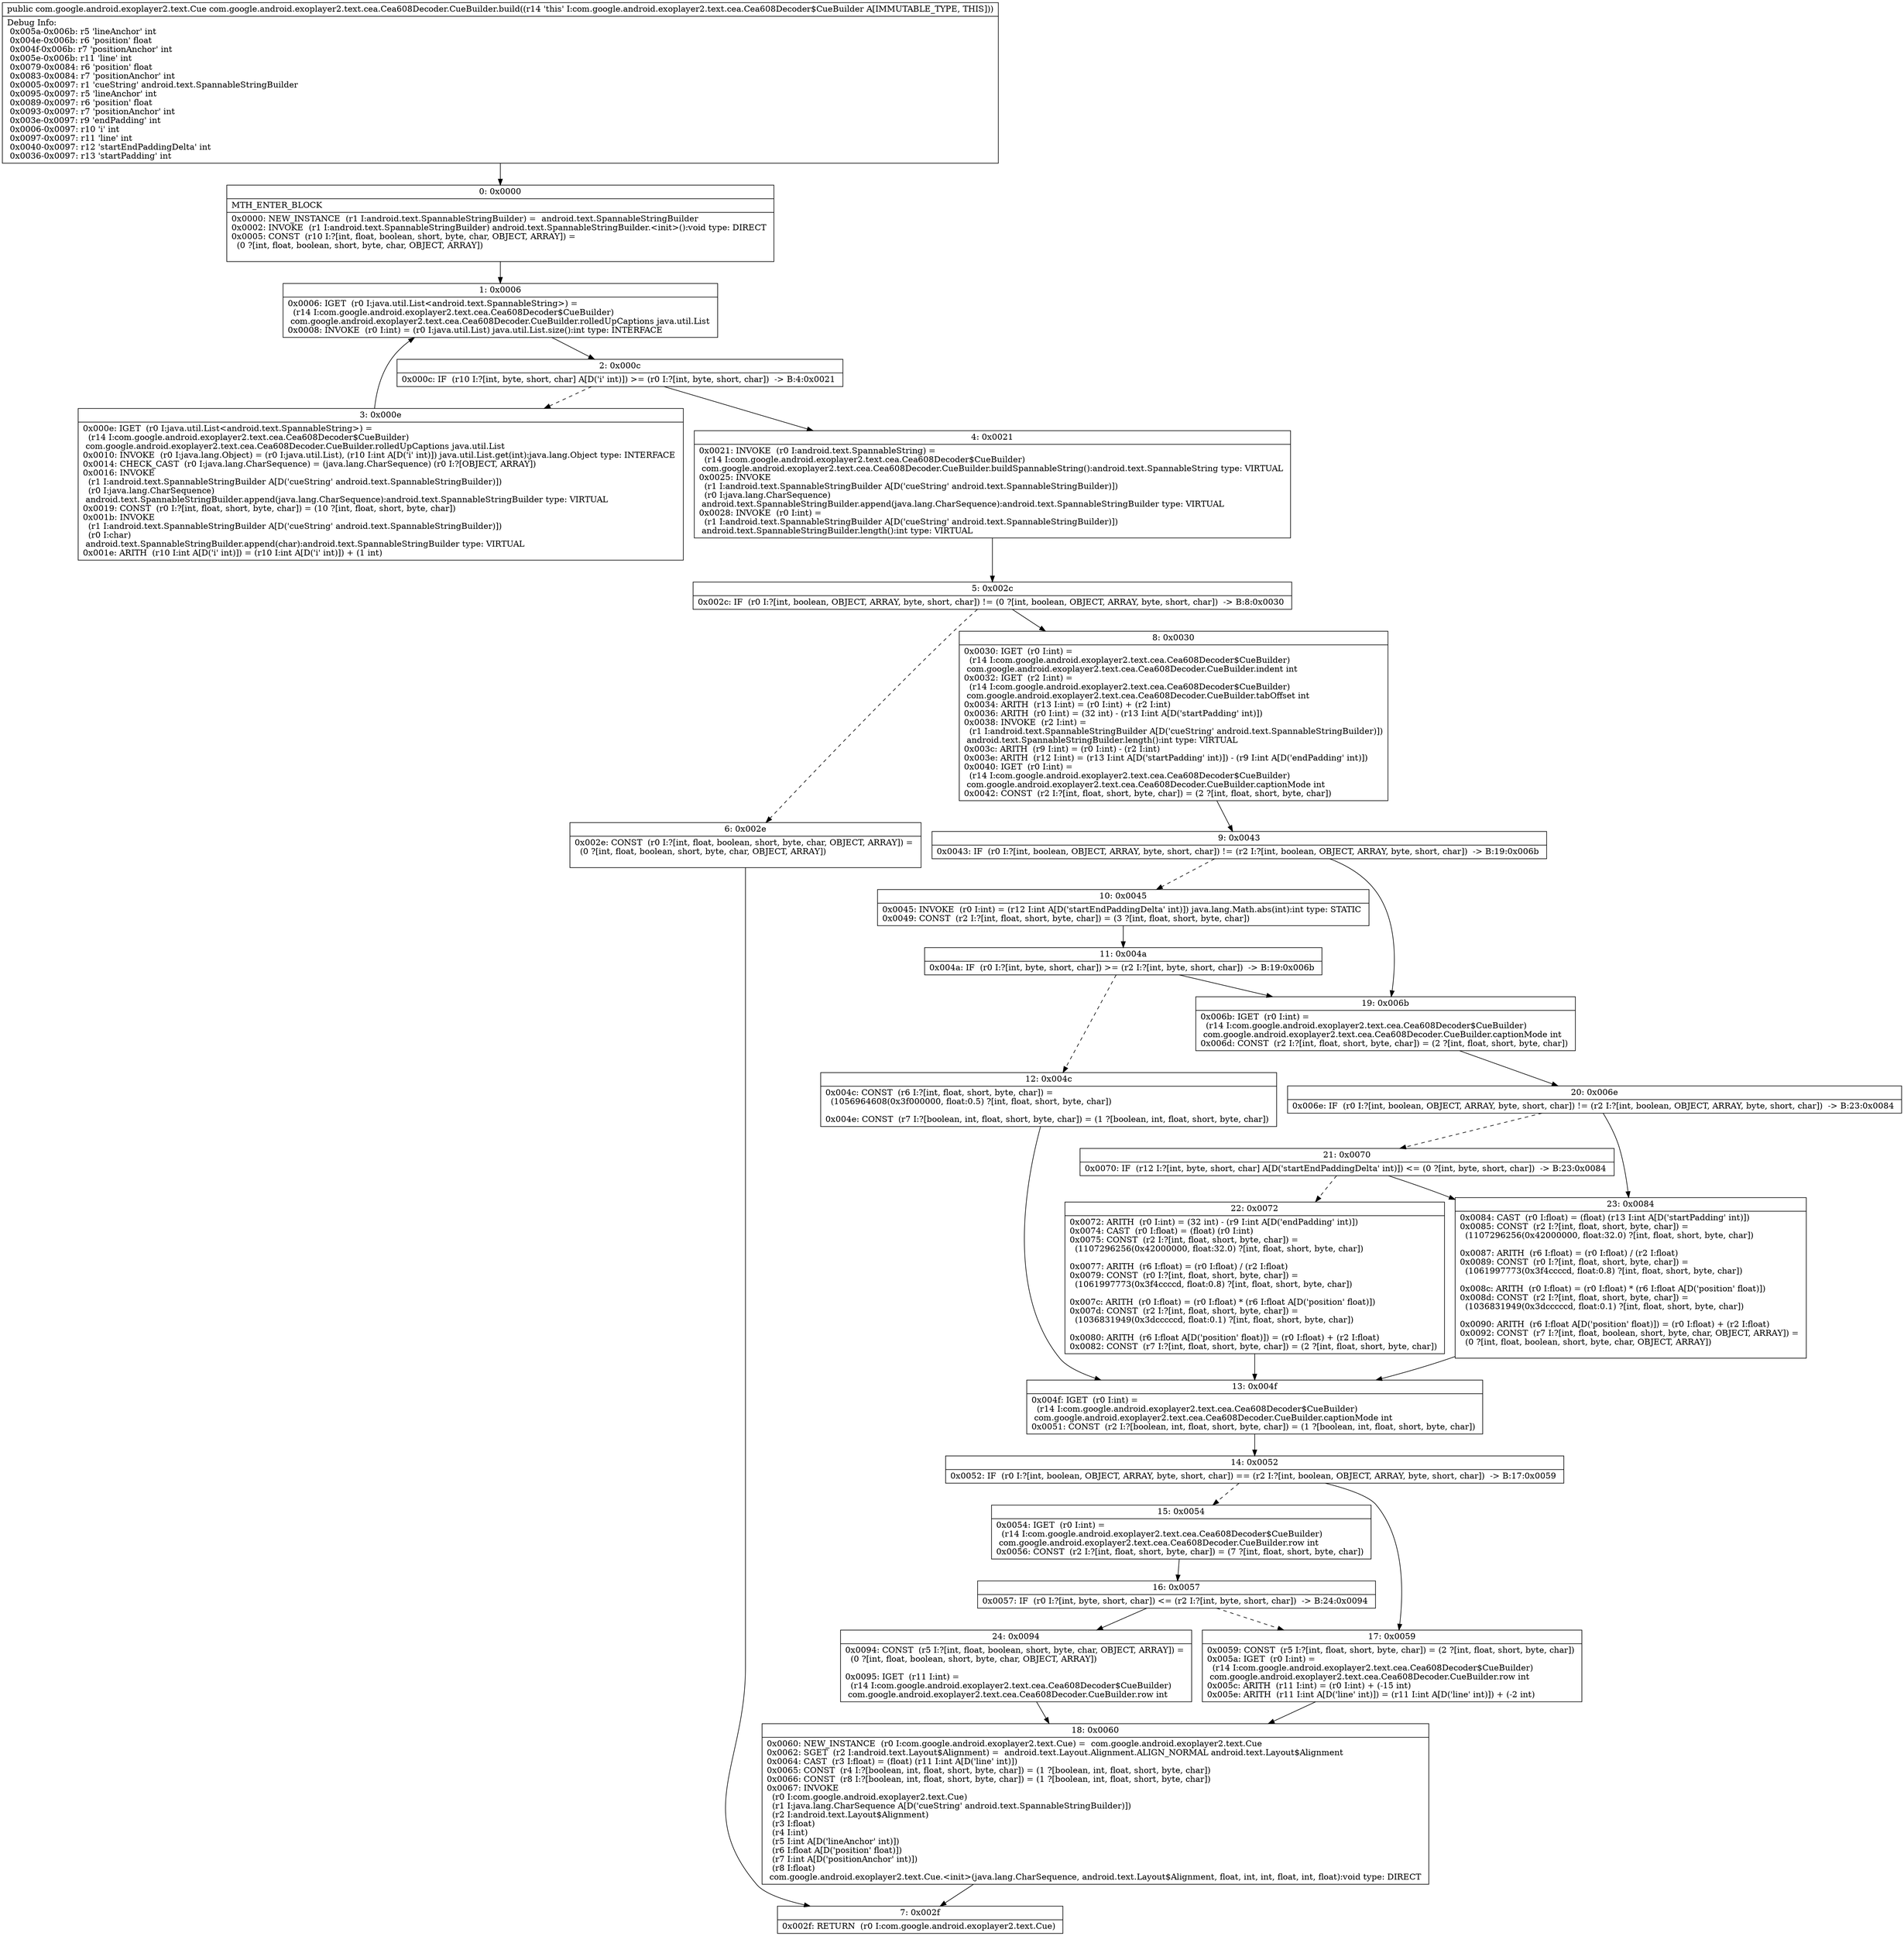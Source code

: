digraph "CFG forcom.google.android.exoplayer2.text.cea.Cea608Decoder.CueBuilder.build()Lcom\/google\/android\/exoplayer2\/text\/Cue;" {
Node_0 [shape=record,label="{0\:\ 0x0000|MTH_ENTER_BLOCK\l|0x0000: NEW_INSTANCE  (r1 I:android.text.SpannableStringBuilder) =  android.text.SpannableStringBuilder \l0x0002: INVOKE  (r1 I:android.text.SpannableStringBuilder) android.text.SpannableStringBuilder.\<init\>():void type: DIRECT \l0x0005: CONST  (r10 I:?[int, float, boolean, short, byte, char, OBJECT, ARRAY]) = \l  (0 ?[int, float, boolean, short, byte, char, OBJECT, ARRAY])\l \l}"];
Node_1 [shape=record,label="{1\:\ 0x0006|0x0006: IGET  (r0 I:java.util.List\<android.text.SpannableString\>) = \l  (r14 I:com.google.android.exoplayer2.text.cea.Cea608Decoder$CueBuilder)\l com.google.android.exoplayer2.text.cea.Cea608Decoder.CueBuilder.rolledUpCaptions java.util.List \l0x0008: INVOKE  (r0 I:int) = (r0 I:java.util.List) java.util.List.size():int type: INTERFACE \l}"];
Node_2 [shape=record,label="{2\:\ 0x000c|0x000c: IF  (r10 I:?[int, byte, short, char] A[D('i' int)]) \>= (r0 I:?[int, byte, short, char])  \-\> B:4:0x0021 \l}"];
Node_3 [shape=record,label="{3\:\ 0x000e|0x000e: IGET  (r0 I:java.util.List\<android.text.SpannableString\>) = \l  (r14 I:com.google.android.exoplayer2.text.cea.Cea608Decoder$CueBuilder)\l com.google.android.exoplayer2.text.cea.Cea608Decoder.CueBuilder.rolledUpCaptions java.util.List \l0x0010: INVOKE  (r0 I:java.lang.Object) = (r0 I:java.util.List), (r10 I:int A[D('i' int)]) java.util.List.get(int):java.lang.Object type: INTERFACE \l0x0014: CHECK_CAST  (r0 I:java.lang.CharSequence) = (java.lang.CharSequence) (r0 I:?[OBJECT, ARRAY]) \l0x0016: INVOKE  \l  (r1 I:android.text.SpannableStringBuilder A[D('cueString' android.text.SpannableStringBuilder)])\l  (r0 I:java.lang.CharSequence)\l android.text.SpannableStringBuilder.append(java.lang.CharSequence):android.text.SpannableStringBuilder type: VIRTUAL \l0x0019: CONST  (r0 I:?[int, float, short, byte, char]) = (10 ?[int, float, short, byte, char]) \l0x001b: INVOKE  \l  (r1 I:android.text.SpannableStringBuilder A[D('cueString' android.text.SpannableStringBuilder)])\l  (r0 I:char)\l android.text.SpannableStringBuilder.append(char):android.text.SpannableStringBuilder type: VIRTUAL \l0x001e: ARITH  (r10 I:int A[D('i' int)]) = (r10 I:int A[D('i' int)]) + (1 int) \l}"];
Node_4 [shape=record,label="{4\:\ 0x0021|0x0021: INVOKE  (r0 I:android.text.SpannableString) = \l  (r14 I:com.google.android.exoplayer2.text.cea.Cea608Decoder$CueBuilder)\l com.google.android.exoplayer2.text.cea.Cea608Decoder.CueBuilder.buildSpannableString():android.text.SpannableString type: VIRTUAL \l0x0025: INVOKE  \l  (r1 I:android.text.SpannableStringBuilder A[D('cueString' android.text.SpannableStringBuilder)])\l  (r0 I:java.lang.CharSequence)\l android.text.SpannableStringBuilder.append(java.lang.CharSequence):android.text.SpannableStringBuilder type: VIRTUAL \l0x0028: INVOKE  (r0 I:int) = \l  (r1 I:android.text.SpannableStringBuilder A[D('cueString' android.text.SpannableStringBuilder)])\l android.text.SpannableStringBuilder.length():int type: VIRTUAL \l}"];
Node_5 [shape=record,label="{5\:\ 0x002c|0x002c: IF  (r0 I:?[int, boolean, OBJECT, ARRAY, byte, short, char]) != (0 ?[int, boolean, OBJECT, ARRAY, byte, short, char])  \-\> B:8:0x0030 \l}"];
Node_6 [shape=record,label="{6\:\ 0x002e|0x002e: CONST  (r0 I:?[int, float, boolean, short, byte, char, OBJECT, ARRAY]) = \l  (0 ?[int, float, boolean, short, byte, char, OBJECT, ARRAY])\l \l}"];
Node_7 [shape=record,label="{7\:\ 0x002f|0x002f: RETURN  (r0 I:com.google.android.exoplayer2.text.Cue) \l}"];
Node_8 [shape=record,label="{8\:\ 0x0030|0x0030: IGET  (r0 I:int) = \l  (r14 I:com.google.android.exoplayer2.text.cea.Cea608Decoder$CueBuilder)\l com.google.android.exoplayer2.text.cea.Cea608Decoder.CueBuilder.indent int \l0x0032: IGET  (r2 I:int) = \l  (r14 I:com.google.android.exoplayer2.text.cea.Cea608Decoder$CueBuilder)\l com.google.android.exoplayer2.text.cea.Cea608Decoder.CueBuilder.tabOffset int \l0x0034: ARITH  (r13 I:int) = (r0 I:int) + (r2 I:int) \l0x0036: ARITH  (r0 I:int) = (32 int) \- (r13 I:int A[D('startPadding' int)]) \l0x0038: INVOKE  (r2 I:int) = \l  (r1 I:android.text.SpannableStringBuilder A[D('cueString' android.text.SpannableStringBuilder)])\l android.text.SpannableStringBuilder.length():int type: VIRTUAL \l0x003c: ARITH  (r9 I:int) = (r0 I:int) \- (r2 I:int) \l0x003e: ARITH  (r12 I:int) = (r13 I:int A[D('startPadding' int)]) \- (r9 I:int A[D('endPadding' int)]) \l0x0040: IGET  (r0 I:int) = \l  (r14 I:com.google.android.exoplayer2.text.cea.Cea608Decoder$CueBuilder)\l com.google.android.exoplayer2.text.cea.Cea608Decoder.CueBuilder.captionMode int \l0x0042: CONST  (r2 I:?[int, float, short, byte, char]) = (2 ?[int, float, short, byte, char]) \l}"];
Node_9 [shape=record,label="{9\:\ 0x0043|0x0043: IF  (r0 I:?[int, boolean, OBJECT, ARRAY, byte, short, char]) != (r2 I:?[int, boolean, OBJECT, ARRAY, byte, short, char])  \-\> B:19:0x006b \l}"];
Node_10 [shape=record,label="{10\:\ 0x0045|0x0045: INVOKE  (r0 I:int) = (r12 I:int A[D('startEndPaddingDelta' int)]) java.lang.Math.abs(int):int type: STATIC \l0x0049: CONST  (r2 I:?[int, float, short, byte, char]) = (3 ?[int, float, short, byte, char]) \l}"];
Node_11 [shape=record,label="{11\:\ 0x004a|0x004a: IF  (r0 I:?[int, byte, short, char]) \>= (r2 I:?[int, byte, short, char])  \-\> B:19:0x006b \l}"];
Node_12 [shape=record,label="{12\:\ 0x004c|0x004c: CONST  (r6 I:?[int, float, short, byte, char]) = \l  (1056964608(0x3f000000, float:0.5) ?[int, float, short, byte, char])\l \l0x004e: CONST  (r7 I:?[boolean, int, float, short, byte, char]) = (1 ?[boolean, int, float, short, byte, char]) \l}"];
Node_13 [shape=record,label="{13\:\ 0x004f|0x004f: IGET  (r0 I:int) = \l  (r14 I:com.google.android.exoplayer2.text.cea.Cea608Decoder$CueBuilder)\l com.google.android.exoplayer2.text.cea.Cea608Decoder.CueBuilder.captionMode int \l0x0051: CONST  (r2 I:?[boolean, int, float, short, byte, char]) = (1 ?[boolean, int, float, short, byte, char]) \l}"];
Node_14 [shape=record,label="{14\:\ 0x0052|0x0052: IF  (r0 I:?[int, boolean, OBJECT, ARRAY, byte, short, char]) == (r2 I:?[int, boolean, OBJECT, ARRAY, byte, short, char])  \-\> B:17:0x0059 \l}"];
Node_15 [shape=record,label="{15\:\ 0x0054|0x0054: IGET  (r0 I:int) = \l  (r14 I:com.google.android.exoplayer2.text.cea.Cea608Decoder$CueBuilder)\l com.google.android.exoplayer2.text.cea.Cea608Decoder.CueBuilder.row int \l0x0056: CONST  (r2 I:?[int, float, short, byte, char]) = (7 ?[int, float, short, byte, char]) \l}"];
Node_16 [shape=record,label="{16\:\ 0x0057|0x0057: IF  (r0 I:?[int, byte, short, char]) \<= (r2 I:?[int, byte, short, char])  \-\> B:24:0x0094 \l}"];
Node_17 [shape=record,label="{17\:\ 0x0059|0x0059: CONST  (r5 I:?[int, float, short, byte, char]) = (2 ?[int, float, short, byte, char]) \l0x005a: IGET  (r0 I:int) = \l  (r14 I:com.google.android.exoplayer2.text.cea.Cea608Decoder$CueBuilder)\l com.google.android.exoplayer2.text.cea.Cea608Decoder.CueBuilder.row int \l0x005c: ARITH  (r11 I:int) = (r0 I:int) + (\-15 int) \l0x005e: ARITH  (r11 I:int A[D('line' int)]) = (r11 I:int A[D('line' int)]) + (\-2 int) \l}"];
Node_18 [shape=record,label="{18\:\ 0x0060|0x0060: NEW_INSTANCE  (r0 I:com.google.android.exoplayer2.text.Cue) =  com.google.android.exoplayer2.text.Cue \l0x0062: SGET  (r2 I:android.text.Layout$Alignment) =  android.text.Layout.Alignment.ALIGN_NORMAL android.text.Layout$Alignment \l0x0064: CAST  (r3 I:float) = (float) (r11 I:int A[D('line' int)]) \l0x0065: CONST  (r4 I:?[boolean, int, float, short, byte, char]) = (1 ?[boolean, int, float, short, byte, char]) \l0x0066: CONST  (r8 I:?[boolean, int, float, short, byte, char]) = (1 ?[boolean, int, float, short, byte, char]) \l0x0067: INVOKE  \l  (r0 I:com.google.android.exoplayer2.text.Cue)\l  (r1 I:java.lang.CharSequence A[D('cueString' android.text.SpannableStringBuilder)])\l  (r2 I:android.text.Layout$Alignment)\l  (r3 I:float)\l  (r4 I:int)\l  (r5 I:int A[D('lineAnchor' int)])\l  (r6 I:float A[D('position' float)])\l  (r7 I:int A[D('positionAnchor' int)])\l  (r8 I:float)\l com.google.android.exoplayer2.text.Cue.\<init\>(java.lang.CharSequence, android.text.Layout$Alignment, float, int, int, float, int, float):void type: DIRECT \l}"];
Node_19 [shape=record,label="{19\:\ 0x006b|0x006b: IGET  (r0 I:int) = \l  (r14 I:com.google.android.exoplayer2.text.cea.Cea608Decoder$CueBuilder)\l com.google.android.exoplayer2.text.cea.Cea608Decoder.CueBuilder.captionMode int \l0x006d: CONST  (r2 I:?[int, float, short, byte, char]) = (2 ?[int, float, short, byte, char]) \l}"];
Node_20 [shape=record,label="{20\:\ 0x006e|0x006e: IF  (r0 I:?[int, boolean, OBJECT, ARRAY, byte, short, char]) != (r2 I:?[int, boolean, OBJECT, ARRAY, byte, short, char])  \-\> B:23:0x0084 \l}"];
Node_21 [shape=record,label="{21\:\ 0x0070|0x0070: IF  (r12 I:?[int, byte, short, char] A[D('startEndPaddingDelta' int)]) \<= (0 ?[int, byte, short, char])  \-\> B:23:0x0084 \l}"];
Node_22 [shape=record,label="{22\:\ 0x0072|0x0072: ARITH  (r0 I:int) = (32 int) \- (r9 I:int A[D('endPadding' int)]) \l0x0074: CAST  (r0 I:float) = (float) (r0 I:int) \l0x0075: CONST  (r2 I:?[int, float, short, byte, char]) = \l  (1107296256(0x42000000, float:32.0) ?[int, float, short, byte, char])\l \l0x0077: ARITH  (r6 I:float) = (r0 I:float) \/ (r2 I:float) \l0x0079: CONST  (r0 I:?[int, float, short, byte, char]) = \l  (1061997773(0x3f4ccccd, float:0.8) ?[int, float, short, byte, char])\l \l0x007c: ARITH  (r0 I:float) = (r0 I:float) * (r6 I:float A[D('position' float)]) \l0x007d: CONST  (r2 I:?[int, float, short, byte, char]) = \l  (1036831949(0x3dcccccd, float:0.1) ?[int, float, short, byte, char])\l \l0x0080: ARITH  (r6 I:float A[D('position' float)]) = (r0 I:float) + (r2 I:float) \l0x0082: CONST  (r7 I:?[int, float, short, byte, char]) = (2 ?[int, float, short, byte, char]) \l}"];
Node_23 [shape=record,label="{23\:\ 0x0084|0x0084: CAST  (r0 I:float) = (float) (r13 I:int A[D('startPadding' int)]) \l0x0085: CONST  (r2 I:?[int, float, short, byte, char]) = \l  (1107296256(0x42000000, float:32.0) ?[int, float, short, byte, char])\l \l0x0087: ARITH  (r6 I:float) = (r0 I:float) \/ (r2 I:float) \l0x0089: CONST  (r0 I:?[int, float, short, byte, char]) = \l  (1061997773(0x3f4ccccd, float:0.8) ?[int, float, short, byte, char])\l \l0x008c: ARITH  (r0 I:float) = (r0 I:float) * (r6 I:float A[D('position' float)]) \l0x008d: CONST  (r2 I:?[int, float, short, byte, char]) = \l  (1036831949(0x3dcccccd, float:0.1) ?[int, float, short, byte, char])\l \l0x0090: ARITH  (r6 I:float A[D('position' float)]) = (r0 I:float) + (r2 I:float) \l0x0092: CONST  (r7 I:?[int, float, boolean, short, byte, char, OBJECT, ARRAY]) = \l  (0 ?[int, float, boolean, short, byte, char, OBJECT, ARRAY])\l \l}"];
Node_24 [shape=record,label="{24\:\ 0x0094|0x0094: CONST  (r5 I:?[int, float, boolean, short, byte, char, OBJECT, ARRAY]) = \l  (0 ?[int, float, boolean, short, byte, char, OBJECT, ARRAY])\l \l0x0095: IGET  (r11 I:int) = \l  (r14 I:com.google.android.exoplayer2.text.cea.Cea608Decoder$CueBuilder)\l com.google.android.exoplayer2.text.cea.Cea608Decoder.CueBuilder.row int \l}"];
MethodNode[shape=record,label="{public com.google.android.exoplayer2.text.Cue com.google.android.exoplayer2.text.cea.Cea608Decoder.CueBuilder.build((r14 'this' I:com.google.android.exoplayer2.text.cea.Cea608Decoder$CueBuilder A[IMMUTABLE_TYPE, THIS]))  | Debug Info:\l  0x005a\-0x006b: r5 'lineAnchor' int\l  0x004e\-0x006b: r6 'position' float\l  0x004f\-0x006b: r7 'positionAnchor' int\l  0x005e\-0x006b: r11 'line' int\l  0x0079\-0x0084: r6 'position' float\l  0x0083\-0x0084: r7 'positionAnchor' int\l  0x0005\-0x0097: r1 'cueString' android.text.SpannableStringBuilder\l  0x0095\-0x0097: r5 'lineAnchor' int\l  0x0089\-0x0097: r6 'position' float\l  0x0093\-0x0097: r7 'positionAnchor' int\l  0x003e\-0x0097: r9 'endPadding' int\l  0x0006\-0x0097: r10 'i' int\l  0x0097\-0x0097: r11 'line' int\l  0x0040\-0x0097: r12 'startEndPaddingDelta' int\l  0x0036\-0x0097: r13 'startPadding' int\l}"];
MethodNode -> Node_0;
Node_0 -> Node_1;
Node_1 -> Node_2;
Node_2 -> Node_3[style=dashed];
Node_2 -> Node_4;
Node_3 -> Node_1;
Node_4 -> Node_5;
Node_5 -> Node_6[style=dashed];
Node_5 -> Node_8;
Node_6 -> Node_7;
Node_8 -> Node_9;
Node_9 -> Node_10[style=dashed];
Node_9 -> Node_19;
Node_10 -> Node_11;
Node_11 -> Node_12[style=dashed];
Node_11 -> Node_19;
Node_12 -> Node_13;
Node_13 -> Node_14;
Node_14 -> Node_15[style=dashed];
Node_14 -> Node_17;
Node_15 -> Node_16;
Node_16 -> Node_17[style=dashed];
Node_16 -> Node_24;
Node_17 -> Node_18;
Node_18 -> Node_7;
Node_19 -> Node_20;
Node_20 -> Node_21[style=dashed];
Node_20 -> Node_23;
Node_21 -> Node_22[style=dashed];
Node_21 -> Node_23;
Node_22 -> Node_13;
Node_23 -> Node_13;
Node_24 -> Node_18;
}

